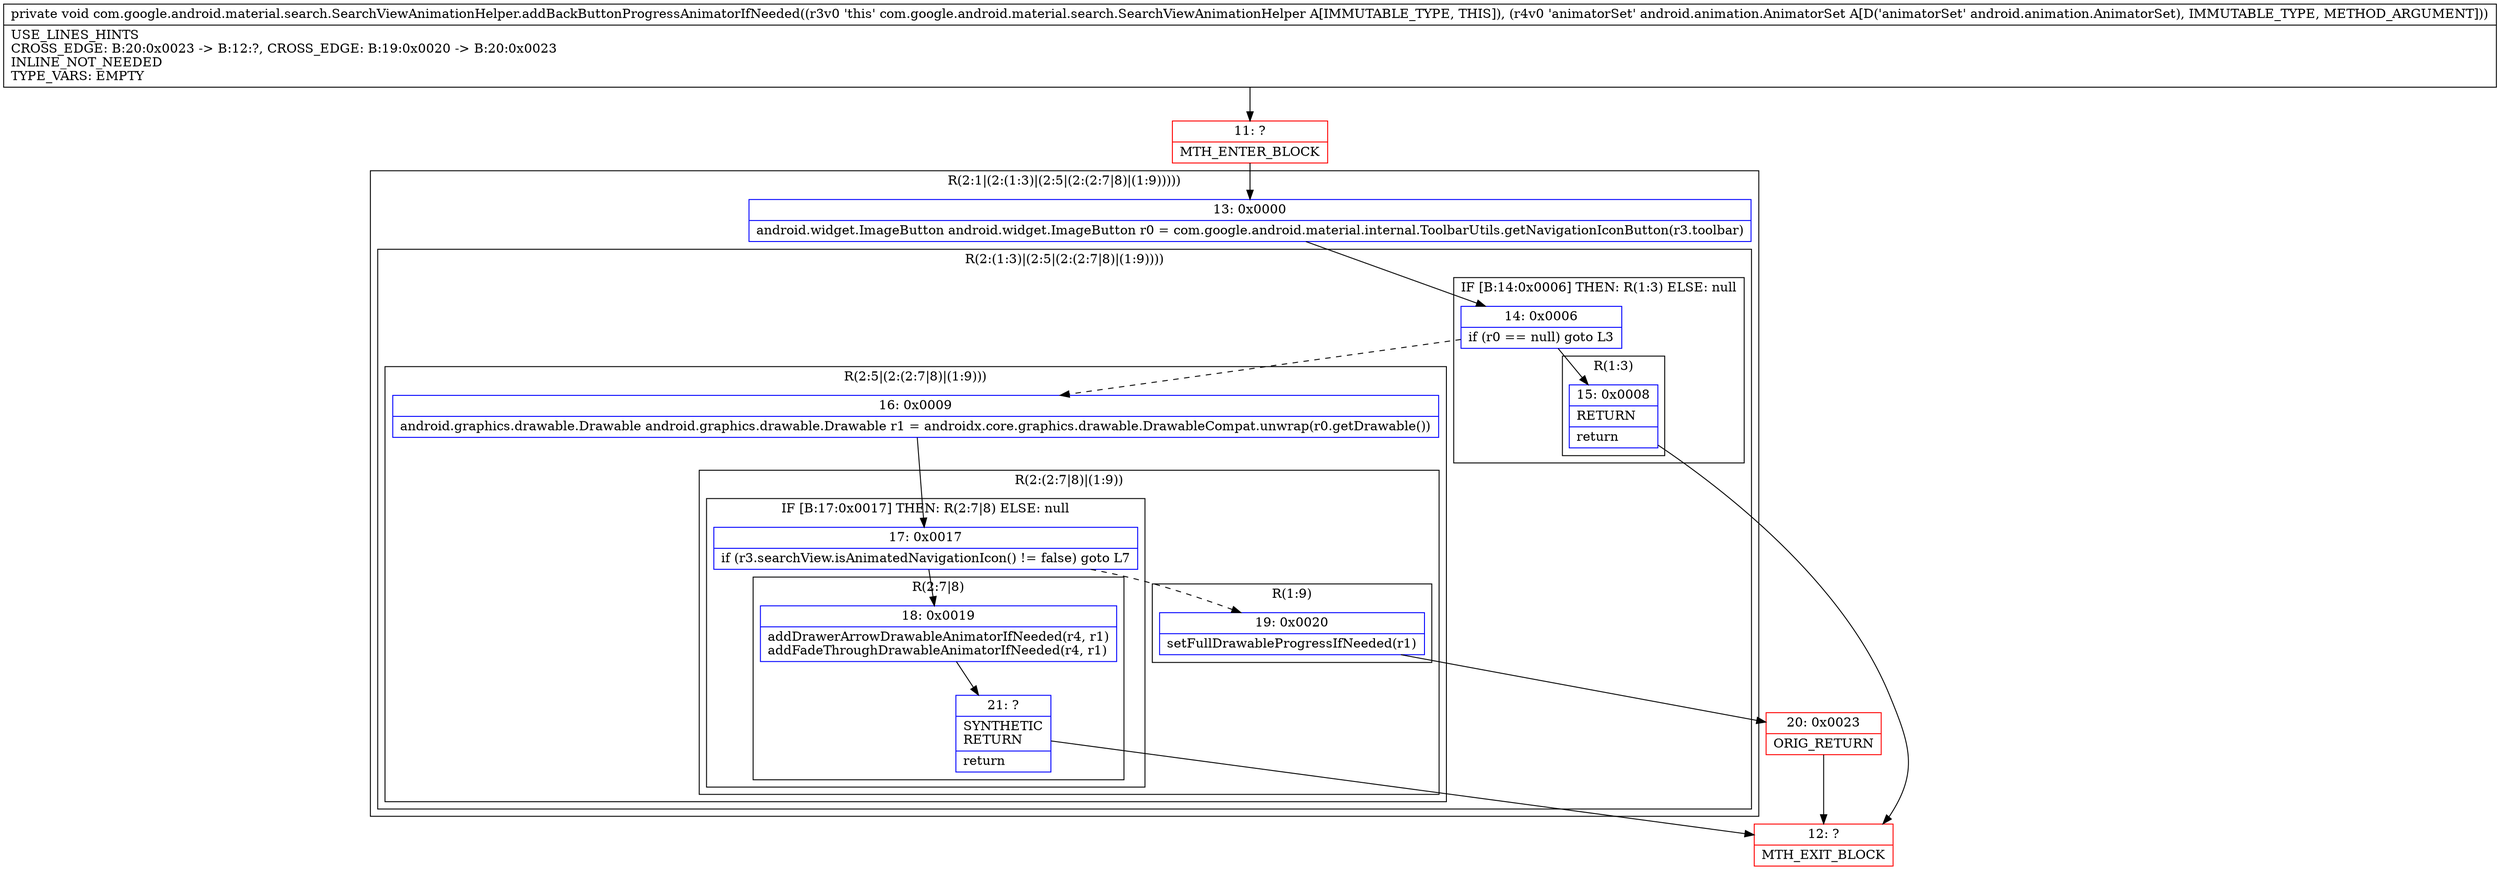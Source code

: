 digraph "CFG forcom.google.android.material.search.SearchViewAnimationHelper.addBackButtonProgressAnimatorIfNeeded(Landroid\/animation\/AnimatorSet;)V" {
subgraph cluster_Region_405785848 {
label = "R(2:1|(2:(1:3)|(2:5|(2:(2:7|8)|(1:9)))))";
node [shape=record,color=blue];
Node_13 [shape=record,label="{13\:\ 0x0000|android.widget.ImageButton android.widget.ImageButton r0 = com.google.android.material.internal.ToolbarUtils.getNavigationIconButton(r3.toolbar)\l}"];
subgraph cluster_Region_868258265 {
label = "R(2:(1:3)|(2:5|(2:(2:7|8)|(1:9))))";
node [shape=record,color=blue];
subgraph cluster_IfRegion_700809113 {
label = "IF [B:14:0x0006] THEN: R(1:3) ELSE: null";
node [shape=record,color=blue];
Node_14 [shape=record,label="{14\:\ 0x0006|if (r0 == null) goto L3\l}"];
subgraph cluster_Region_42917839 {
label = "R(1:3)";
node [shape=record,color=blue];
Node_15 [shape=record,label="{15\:\ 0x0008|RETURN\l|return\l}"];
}
}
subgraph cluster_Region_404609903 {
label = "R(2:5|(2:(2:7|8)|(1:9)))";
node [shape=record,color=blue];
Node_16 [shape=record,label="{16\:\ 0x0009|android.graphics.drawable.Drawable android.graphics.drawable.Drawable r1 = androidx.core.graphics.drawable.DrawableCompat.unwrap(r0.getDrawable())\l}"];
subgraph cluster_Region_1073872718 {
label = "R(2:(2:7|8)|(1:9))";
node [shape=record,color=blue];
subgraph cluster_IfRegion_1960764580 {
label = "IF [B:17:0x0017] THEN: R(2:7|8) ELSE: null";
node [shape=record,color=blue];
Node_17 [shape=record,label="{17\:\ 0x0017|if (r3.searchView.isAnimatedNavigationIcon() != false) goto L7\l}"];
subgraph cluster_Region_1299224098 {
label = "R(2:7|8)";
node [shape=record,color=blue];
Node_18 [shape=record,label="{18\:\ 0x0019|addDrawerArrowDrawableAnimatorIfNeeded(r4, r1)\laddFadeThroughDrawableAnimatorIfNeeded(r4, r1)\l}"];
Node_21 [shape=record,label="{21\:\ ?|SYNTHETIC\lRETURN\l|return\l}"];
}
}
subgraph cluster_Region_736025464 {
label = "R(1:9)";
node [shape=record,color=blue];
Node_19 [shape=record,label="{19\:\ 0x0020|setFullDrawableProgressIfNeeded(r1)\l}"];
}
}
}
}
}
Node_11 [shape=record,color=red,label="{11\:\ ?|MTH_ENTER_BLOCK\l}"];
Node_12 [shape=record,color=red,label="{12\:\ ?|MTH_EXIT_BLOCK\l}"];
Node_20 [shape=record,color=red,label="{20\:\ 0x0023|ORIG_RETURN\l}"];
MethodNode[shape=record,label="{private void com.google.android.material.search.SearchViewAnimationHelper.addBackButtonProgressAnimatorIfNeeded((r3v0 'this' com.google.android.material.search.SearchViewAnimationHelper A[IMMUTABLE_TYPE, THIS]), (r4v0 'animatorSet' android.animation.AnimatorSet A[D('animatorSet' android.animation.AnimatorSet), IMMUTABLE_TYPE, METHOD_ARGUMENT]))  | USE_LINES_HINTS\lCROSS_EDGE: B:20:0x0023 \-\> B:12:?, CROSS_EDGE: B:19:0x0020 \-\> B:20:0x0023\lINLINE_NOT_NEEDED\lTYPE_VARS: EMPTY\l}"];
MethodNode -> Node_11;Node_13 -> Node_14;
Node_14 -> Node_15;
Node_14 -> Node_16[style=dashed];
Node_15 -> Node_12;
Node_16 -> Node_17;
Node_17 -> Node_18;
Node_17 -> Node_19[style=dashed];
Node_18 -> Node_21;
Node_21 -> Node_12;
Node_19 -> Node_20;
Node_11 -> Node_13;
Node_20 -> Node_12;
}

